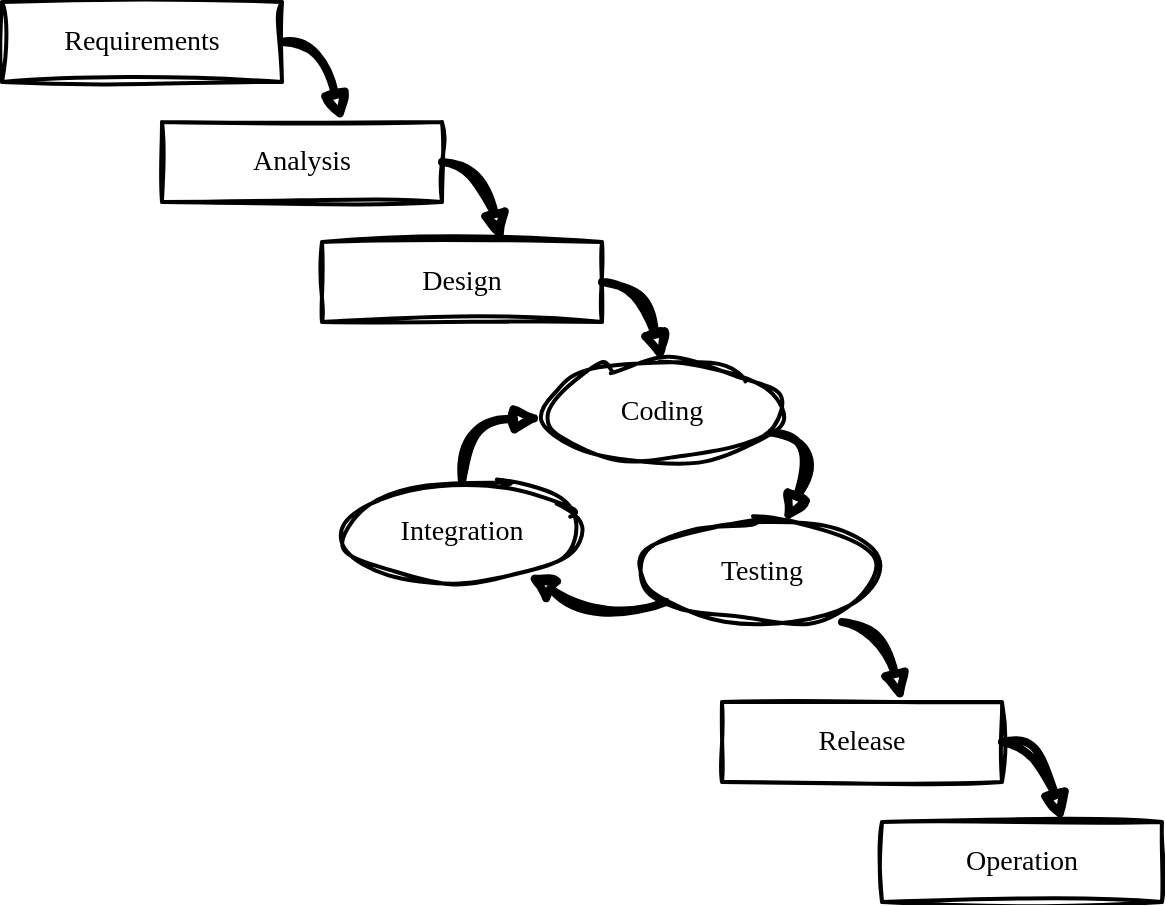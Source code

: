 <mxfile version="28.1.2">
  <diagram name="Page-1" id="yn507euPht28QzgaYiQ1">
    <mxGraphModel dx="1042" dy="834" grid="1" gridSize="10" guides="1" tooltips="1" connect="1" arrows="1" fold="1" page="1" pageScale="1" pageWidth="827" pageHeight="1169" math="0" shadow="0">
      <root>
        <mxCell id="0" />
        <mxCell id="1" parent="0" />
        <mxCell id="hrBbRlhsaCcnHXH5dRRE-1" value="&lt;span&gt;Requirements&lt;/span&gt;" style="rounded=0;whiteSpace=wrap;html=1;fontStyle=0;fontFamily=Lucida Console;fontSize=14;strokeWidth=2;miterlimit=4;shadow=0;sketch=1;curveFitting=1;jiggle=2;" parent="1" vertex="1">
          <mxGeometry x="40" y="40" width="140" height="40" as="geometry" />
        </mxCell>
        <mxCell id="hrBbRlhsaCcnHXH5dRRE-2" value="&lt;span&gt;Analysis&lt;/span&gt;" style="rounded=0;whiteSpace=wrap;html=1;fontStyle=0;fontFamily=Lucida Console;fontSize=14;strokeWidth=2;sketch=1;curveFitting=1;jiggle=2;" parent="1" vertex="1">
          <mxGeometry x="120" y="100" width="140" height="40" as="geometry" />
        </mxCell>
        <mxCell id="hrBbRlhsaCcnHXH5dRRE-4" value="&lt;span&gt;Design&lt;/span&gt;" style="rounded=0;whiteSpace=wrap;html=1;fontStyle=0;fontFamily=Lucida Console;fontSize=14;strokeWidth=2;sketch=1;curveFitting=1;jiggle=2;" parent="1" vertex="1">
          <mxGeometry x="200" y="160" width="140" height="40" as="geometry" />
        </mxCell>
        <mxCell id="hrBbRlhsaCcnHXH5dRRE-7" value="&lt;span&gt;Release&lt;/span&gt;" style="rounded=0;whiteSpace=wrap;html=1;fontStyle=0;fontFamily=Lucida Console;fontSize=14;strokeWidth=2;sketch=1;curveFitting=1;jiggle=2;" parent="1" vertex="1">
          <mxGeometry x="400" y="390" width="140" height="40" as="geometry" />
        </mxCell>
        <mxCell id="hrBbRlhsaCcnHXH5dRRE-8" value="&lt;span&gt;Operation&lt;/span&gt;" style="rounded=0;whiteSpace=wrap;html=1;fontStyle=0;fontFamily=Lucida Console;fontSize=14;strokeWidth=2;sketch=1;curveFitting=1;jiggle=2;" parent="1" vertex="1">
          <mxGeometry x="480" y="450" width="140" height="40" as="geometry" />
        </mxCell>
        <mxCell id="hrBbRlhsaCcnHXH5dRRE-18" value="" style="curved=1;endArrow=block;html=1;rounded=0;exitX=1;exitY=0.5;exitDx=0;exitDy=0;strokeWidth=4;endFill=1;entryX=0.643;entryY=0;entryDx=0;entryDy=0;entryPerimeter=0;sketch=1;curveFitting=1;jiggle=2;" parent="1" source="hrBbRlhsaCcnHXH5dRRE-1" target="hrBbRlhsaCcnHXH5dRRE-2" edge="1">
          <mxGeometry width="50" height="50" relative="1" as="geometry">
            <mxPoint x="330" y="100" as="sourcePoint" />
            <mxPoint x="380" y="50" as="targetPoint" />
            <Array as="points">
              <mxPoint x="200" y="60" />
            </Array>
          </mxGeometry>
        </mxCell>
        <mxCell id="hrBbRlhsaCcnHXH5dRRE-19" value="" style="curved=1;endArrow=block;html=1;rounded=0;exitX=1;exitY=0.5;exitDx=0;exitDy=0;strokeWidth=4;endFill=1;entryX=0.643;entryY=0;entryDx=0;entryDy=0;entryPerimeter=0;sketch=1;curveFitting=1;jiggle=2;" parent="1" edge="1">
          <mxGeometry width="50" height="50" relative="1" as="geometry">
            <mxPoint x="260" y="120" as="sourcePoint" />
            <mxPoint x="290" y="160" as="targetPoint" />
            <Array as="points">
              <mxPoint x="280" y="120" />
            </Array>
          </mxGeometry>
        </mxCell>
        <mxCell id="hrBbRlhsaCcnHXH5dRRE-20" value="" style="curved=1;endArrow=block;html=1;rounded=0;exitX=1;exitY=0.5;exitDx=0;exitDy=0;strokeWidth=4;endFill=1;entryX=0.643;entryY=0;entryDx=0;entryDy=0;entryPerimeter=0;sketch=1;curveFitting=1;jiggle=2;" parent="1" edge="1">
          <mxGeometry width="50" height="50" relative="1" as="geometry">
            <mxPoint x="340" y="180" as="sourcePoint" />
            <mxPoint x="370" y="220" as="targetPoint" />
            <Array as="points">
              <mxPoint x="360" y="180" />
            </Array>
          </mxGeometry>
        </mxCell>
        <mxCell id="hrBbRlhsaCcnHXH5dRRE-22" value="" style="curved=1;endArrow=block;html=1;rounded=0;exitX=1;exitY=0.5;exitDx=0;exitDy=0;strokeWidth=4;endFill=1;entryX=0.643;entryY=0;entryDx=0;entryDy=0;entryPerimeter=0;sketch=1;curveFitting=1;jiggle=2;" parent="1" edge="1">
          <mxGeometry width="50" height="50" relative="1" as="geometry">
            <mxPoint x="460" y="350" as="sourcePoint" />
            <mxPoint x="490" y="390" as="targetPoint" />
            <Array as="points">
              <mxPoint x="480" y="350" />
            </Array>
          </mxGeometry>
        </mxCell>
        <mxCell id="hrBbRlhsaCcnHXH5dRRE-23" value="" style="curved=1;endArrow=block;html=1;rounded=0;exitX=1;exitY=0.5;exitDx=0;exitDy=0;strokeWidth=4;endFill=1;entryX=0.643;entryY=0;entryDx=0;entryDy=0;entryPerimeter=0;sketch=1;curveFitting=1;jiggle=2;" parent="1" edge="1">
          <mxGeometry width="50" height="50" relative="1" as="geometry">
            <mxPoint x="540" y="410" as="sourcePoint" />
            <mxPoint x="570" y="450" as="targetPoint" />
            <Array as="points">
              <mxPoint x="560" y="410" />
            </Array>
          </mxGeometry>
        </mxCell>
        <mxCell id="Mq9I9TQuFpbFucoD6HDy-1" value="&lt;span style=&quot;font-family: &amp;quot;Lucida Console&amp;quot;; font-size: 14px;&quot;&gt;Coding&lt;/span&gt;" style="ellipse;whiteSpace=wrap;html=1;strokeWidth=2;sketch=1;curveFitting=1;jiggle=2;" vertex="1" parent="1">
          <mxGeometry x="310" y="220" width="120" height="50" as="geometry" />
        </mxCell>
        <mxCell id="Mq9I9TQuFpbFucoD6HDy-2" value="&lt;span style=&quot;font-family: &amp;quot;Lucida Console&amp;quot;; font-size: 14px;&quot;&gt;Testing&lt;/span&gt;" style="ellipse;whiteSpace=wrap;html=1;strokeWidth=2;sketch=1;curveFitting=1;jiggle=2;" vertex="1" parent="1">
          <mxGeometry x="360" y="300" width="120" height="50" as="geometry" />
        </mxCell>
        <mxCell id="Mq9I9TQuFpbFucoD6HDy-3" value="&lt;span style=&quot;font-family: &amp;quot;Lucida Console&amp;quot;; font-size: 14px;&quot;&gt;Integration&lt;/span&gt;" style="ellipse;whiteSpace=wrap;html=1;strokeWidth=2;sketch=1;curveFitting=1;jiggle=2;" vertex="1" parent="1">
          <mxGeometry x="210" y="280" width="120" height="50" as="geometry" />
        </mxCell>
        <mxCell id="Mq9I9TQuFpbFucoD6HDy-4" value="" style="curved=1;endArrow=block;html=1;rounded=0;strokeWidth=4;endFill=1;sketch=1;curveFitting=1;jiggle=2;" edge="1" parent="1" source="Mq9I9TQuFpbFucoD6HDy-1" target="Mq9I9TQuFpbFucoD6HDy-2">
          <mxGeometry width="50" height="50" relative="1" as="geometry">
            <mxPoint x="430" y="260" as="sourcePoint" />
            <mxPoint x="460" y="300" as="targetPoint" />
            <Array as="points">
              <mxPoint x="450" y="260" />
            </Array>
          </mxGeometry>
        </mxCell>
        <mxCell id="Mq9I9TQuFpbFucoD6HDy-5" value="" style="curved=1;endArrow=block;html=1;rounded=0;strokeWidth=4;endFill=1;sketch=1;curveFitting=1;jiggle=2;" edge="1" parent="1" source="Mq9I9TQuFpbFucoD6HDy-2" target="Mq9I9TQuFpbFucoD6HDy-3">
          <mxGeometry width="50" height="50" relative="1" as="geometry">
            <mxPoint x="320" y="350" as="sourcePoint" />
            <mxPoint x="350" y="390" as="targetPoint" />
            <Array as="points">
              <mxPoint x="340" y="350" />
            </Array>
          </mxGeometry>
        </mxCell>
        <mxCell id="Mq9I9TQuFpbFucoD6HDy-6" value="" style="curved=1;endArrow=block;html=1;rounded=0;strokeWidth=4;endFill=1;sketch=1;curveFitting=1;jiggle=2;" edge="1" parent="1" source="Mq9I9TQuFpbFucoD6HDy-3" target="Mq9I9TQuFpbFucoD6HDy-1">
          <mxGeometry width="50" height="50" relative="1" as="geometry">
            <mxPoint x="230" y="225" as="sourcePoint" />
            <mxPoint x="260" y="265" as="targetPoint" />
            <Array as="points">
              <mxPoint x="270" y="250" />
            </Array>
          </mxGeometry>
        </mxCell>
      </root>
    </mxGraphModel>
  </diagram>
</mxfile>
